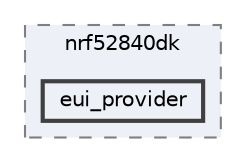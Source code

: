 digraph "/home/mj/Desktop/IoT-Chat-Digitalization/TextYourIoTDevice/bin/nrf52840dk/eui_provider"
{
 // LATEX_PDF_SIZE
  bgcolor="transparent";
  edge [fontname=Helvetica,fontsize=10,labelfontname=Helvetica,labelfontsize=10];
  node [fontname=Helvetica,fontsize=10,shape=box,height=0.2,width=0.4];
  compound=true
  subgraph clusterdir_0c725116918d2e080617d882693859a8 {
    graph [ bgcolor="#edf0f7", pencolor="grey50", label="nrf52840dk", fontname=Helvetica,fontsize=10 style="filled,dashed", URL="dir_0c725116918d2e080617d882693859a8.html",tooltip=""]
  dir_1061376945fa132beb7310b17f2bef5e [label="eui_provider", fillcolor="#edf0f7", color="grey25", style="filled,bold", URL="dir_1061376945fa132beb7310b17f2bef5e.html",tooltip=""];
  }
}
